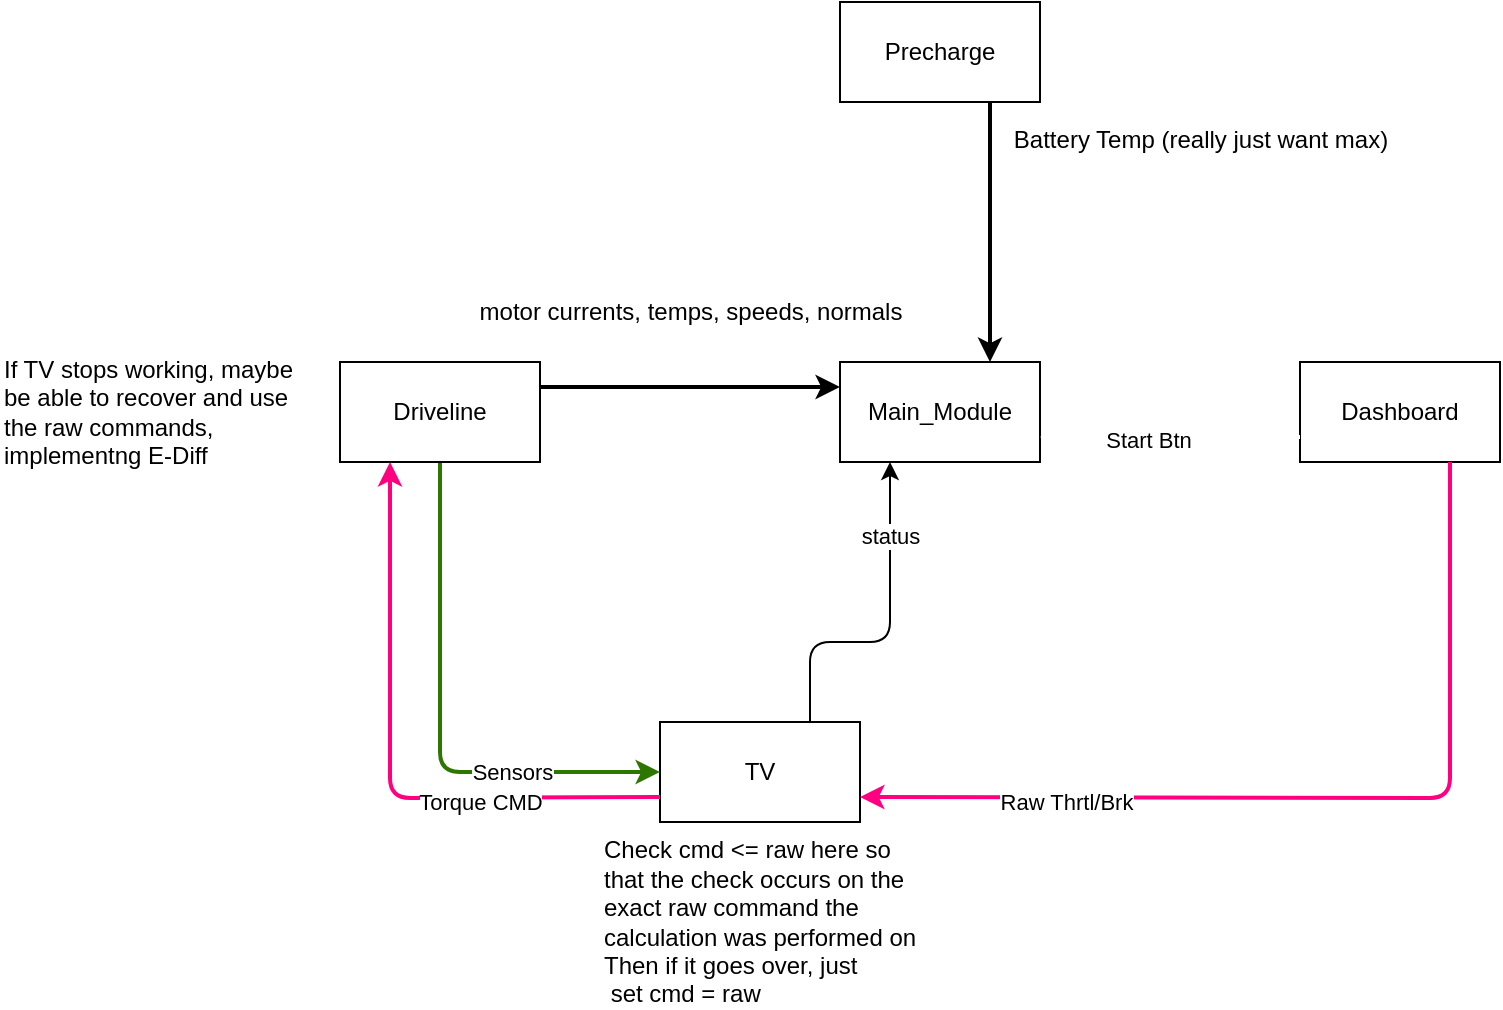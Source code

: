 <mxfile>
    <diagram id="FPN5OSCL27jijst2Dlj3" name="Page-1">
        <mxGraphModel dx="335" dy="348" grid="1" gridSize="10" guides="1" tooltips="1" connect="1" arrows="1" fold="1" page="1" pageScale="1" pageWidth="850" pageHeight="1100" math="0" shadow="0">
            <root>
                <mxCell id="0"/>
                <mxCell id="1" parent="0"/>
                <mxCell id="4" value="Main_Module" style="rounded=0;whiteSpace=wrap;html=1;" parent="1" vertex="1">
                    <mxGeometry x="460" y="290" width="100" height="50" as="geometry"/>
                </mxCell>
                <mxCell id="5" value="TV" style="rounded=0;whiteSpace=wrap;html=1;" parent="1" vertex="1">
                    <mxGeometry x="370" y="470" width="100" height="50" as="geometry"/>
                </mxCell>
                <mxCell id="16" style="edgeStyle=none;html=1;entryX=0;entryY=0.5;entryDx=0;entryDy=0;fillColor=#60a917;strokeColor=#2D7600;strokeWidth=2;" parent="1" source="6" target="5" edge="1">
                    <mxGeometry relative="1" as="geometry">
                        <Array as="points">
                            <mxPoint x="260" y="495"/>
                        </Array>
                    </mxGeometry>
                </mxCell>
                <mxCell id="17" value="Sensors" style="edgeLabel;html=1;align=center;verticalAlign=middle;resizable=0;points=[];" parent="16" vertex="1" connectable="0">
                    <mxGeometry x="0.443" relative="1" as="geometry">
                        <mxPoint as="offset"/>
                    </mxGeometry>
                </mxCell>
                <mxCell id="6" value="Driveline" style="rounded=0;whiteSpace=wrap;html=1;" parent="1" vertex="1">
                    <mxGeometry x="210" y="290" width="100" height="50" as="geometry"/>
                </mxCell>
                <mxCell id="7" value="Precharge" style="rounded=0;whiteSpace=wrap;html=1;" parent="1" vertex="1">
                    <mxGeometry x="460" y="110" width="100" height="50" as="geometry"/>
                </mxCell>
                <mxCell id="8" value="Dashboard" style="rounded=0;whiteSpace=wrap;html=1;" parent="1" vertex="1">
                    <mxGeometry x="690" y="290" width="100" height="50" as="geometry"/>
                </mxCell>
                <mxCell id="9" value="" style="endArrow=classic;html=1;fillColor=#d80073;strokeColor=#FF0080;strokeWidth=2;exitX=0.75;exitY=1;exitDx=0;exitDy=0;entryX=1;entryY=0.75;entryDx=0;entryDy=0;" parent="1" source="8" target="5" edge="1">
                    <mxGeometry width="50" height="50" relative="1" as="geometry">
                        <mxPoint x="610" y="440" as="sourcePoint"/>
                        <mxPoint x="670" y="500" as="targetPoint"/>
                        <Array as="points">
                            <mxPoint x="765" y="508"/>
                        </Array>
                    </mxGeometry>
                </mxCell>
                <mxCell id="10" value="Raw Thrtl/Brk" style="edgeLabel;html=1;align=center;verticalAlign=middle;resizable=0;points=[];" parent="9" vertex="1" connectable="0">
                    <mxGeometry x="0.555" y="2" relative="1" as="geometry">
                        <mxPoint as="offset"/>
                    </mxGeometry>
                </mxCell>
                <mxCell id="11" value="" style="endArrow=classic;html=1;strokeColor=#FF0080;strokeWidth=2;exitX=0;exitY=0.75;exitDx=0;exitDy=0;entryX=0.25;entryY=1;entryDx=0;entryDy=0;" parent="1" source="5" target="6" edge="1">
                    <mxGeometry width="50" height="50" relative="1" as="geometry">
                        <mxPoint x="450" y="470" as="sourcePoint"/>
                        <mxPoint x="500" y="420" as="targetPoint"/>
                        <Array as="points">
                            <mxPoint x="235" y="508"/>
                        </Array>
                    </mxGeometry>
                </mxCell>
                <mxCell id="12" value="Torque CMD" style="edgeLabel;html=1;align=center;verticalAlign=middle;resizable=0;points=[];" parent="11" vertex="1" connectable="0">
                    <mxGeometry x="-0.401" y="2" relative="1" as="geometry">
                        <mxPoint as="offset"/>
                    </mxGeometry>
                </mxCell>
                <mxCell id="13" value="" style="endArrow=classic;html=1;strokeColor=#FFFFFF;strokeWidth=2;entryX=1;entryY=0.75;entryDx=0;entryDy=0;exitX=0;exitY=0.75;exitDx=0;exitDy=0;" parent="1" source="8" target="4" edge="1">
                    <mxGeometry width="50" height="50" relative="1" as="geometry">
                        <mxPoint x="630" y="400" as="sourcePoint"/>
                        <mxPoint x="680" y="350" as="targetPoint"/>
                    </mxGeometry>
                </mxCell>
                <mxCell id="14" value="Start Btn&lt;br&gt;" style="edgeLabel;html=1;align=center;verticalAlign=middle;resizable=0;points=[];" parent="13" vertex="1" connectable="0">
                    <mxGeometry x="0.169" y="1" relative="1" as="geometry">
                        <mxPoint as="offset"/>
                    </mxGeometry>
                </mxCell>
                <mxCell id="15" value="Check cmd &amp;lt;= raw here so that the check occurs on the exact raw command the calculation was performed on&lt;br&gt;Then if it goes over, just&amp;nbsp; &amp;nbsp; &amp;nbsp; &amp;nbsp;set cmd = raw" style="text;html=1;strokeColor=none;fillColor=none;align=left;verticalAlign=middle;whiteSpace=wrap;rounded=0;" parent="1" vertex="1">
                    <mxGeometry x="340" y="530" width="160" height="80" as="geometry"/>
                </mxCell>
                <mxCell id="18" value="If TV stops working, maybe be able to recover and use the raw commands, implementng E-Diff" style="text;html=1;strokeColor=none;fillColor=none;align=left;verticalAlign=middle;whiteSpace=wrap;rounded=0;" parent="1" vertex="1">
                    <mxGeometry x="40" y="275" width="160" height="80" as="geometry"/>
                </mxCell>
                <mxCell id="xvZXuf1nRlJjrI34Yv9P-18" value="" style="endArrow=classic;html=1;fontSize=20;strokeWidth=2;exitX=0.75;exitY=1;exitDx=0;exitDy=0;entryX=0.75;entryY=0;entryDx=0;entryDy=0;" parent="1" source="7" target="4" edge="1">
                    <mxGeometry width="50" height="50" relative="1" as="geometry">
                        <mxPoint x="550" y="240" as="sourcePoint"/>
                        <mxPoint x="600" y="190" as="targetPoint"/>
                    </mxGeometry>
                </mxCell>
                <mxCell id="xvZXuf1nRlJjrI34Yv9P-20" value="&lt;font style=&quot;font-size: 12px&quot;&gt;Battery Temp (really just want max)&lt;/font&gt;" style="text;html=1;align=center;verticalAlign=middle;resizable=0;points=[];autosize=1;strokeColor=none;fillColor=none;fontSize=20;" parent="1" vertex="1">
                    <mxGeometry x="540" y="160" width="200" height="30" as="geometry"/>
                </mxCell>
                <mxCell id="xvZXuf1nRlJjrI34Yv9P-22" value="" style="endArrow=classic;html=1;fontSize=12;strokeWidth=2;exitX=1;exitY=0.25;exitDx=0;exitDy=0;entryX=0;entryY=0.25;entryDx=0;entryDy=0;" parent="1" source="6" target="4" edge="1">
                    <mxGeometry width="50" height="50" relative="1" as="geometry">
                        <mxPoint x="310" y="300" as="sourcePoint"/>
                        <mxPoint x="360" y="250" as="targetPoint"/>
                    </mxGeometry>
                </mxCell>
                <mxCell id="xvZXuf1nRlJjrI34Yv9P-23" value="motor currents, temps, speeds, normals" style="text;html=1;align=center;verticalAlign=middle;resizable=0;points=[];autosize=1;strokeColor=none;fillColor=none;fontSize=12;" parent="1" vertex="1">
                    <mxGeometry x="270" y="255" width="230" height="20" as="geometry"/>
                </mxCell>
                <mxCell id="19" value="" style="endArrow=classic;html=1;exitX=0.75;exitY=0;exitDx=0;exitDy=0;entryX=0.25;entryY=1;entryDx=0;entryDy=0;" edge="1" parent="1" source="5" target="4">
                    <mxGeometry width="50" height="50" relative="1" as="geometry">
                        <mxPoint x="420" y="450" as="sourcePoint"/>
                        <mxPoint x="470" y="400" as="targetPoint"/>
                        <Array as="points">
                            <mxPoint x="445" y="430"/>
                            <mxPoint x="485" y="430"/>
                        </Array>
                    </mxGeometry>
                </mxCell>
                <mxCell id="20" value="status" style="edgeLabel;html=1;align=center;verticalAlign=middle;resizable=0;points=[];" vertex="1" connectable="0" parent="19">
                    <mxGeometry x="0.562" relative="1" as="geometry">
                        <mxPoint as="offset"/>
                    </mxGeometry>
                </mxCell>
            </root>
        </mxGraphModel>
    </diagram>
    <diagram id="TpDJozWvqbrSpxkWBzT4" name="Cooling Op">
        <mxGraphModel dx="699" dy="800" grid="1" gridSize="10" guides="1" tooltips="1" connect="1" arrows="1" fold="1" page="1" pageScale="1" pageWidth="850" pageHeight="1100" math="0" shadow="0">
            <root>
                <mxCell id="zxYcH3nstRAIaQvFxBRM-0"/>
                <mxCell id="zxYcH3nstRAIaQvFxBRM-1" parent="zxYcH3nstRAIaQvFxBRM-0"/>
                <mxCell id="zxYcH3nstRAIaQvFxBRM-10" style="edgeStyle=none;html=1;entryX=0;entryY=0.5;entryDx=0;entryDy=0;fontSize=20;strokeWidth=2;" edge="1" parent="zxYcH3nstRAIaQvFxBRM-1" source="zxYcH3nstRAIaQvFxBRM-2" target="zxYcH3nstRAIaQvFxBRM-9">
                    <mxGeometry relative="1" as="geometry"/>
                </mxCell>
                <mxCell id="zxYcH3nstRAIaQvFxBRM-2" value="Temp &amp;gt; Pump on temp" style="rhombus;whiteSpace=wrap;html=1;" vertex="1" parent="zxYcH3nstRAIaQvFxBRM-1">
                    <mxGeometry x="60" y="190" width="150" height="80" as="geometry"/>
                </mxCell>
                <mxCell id="zxYcH3nstRAIaQvFxBRM-3" value="" style="endArrow=classic;html=1;strokeWidth=2;entryX=0.5;entryY=0;entryDx=0;entryDy=0;" edge="1" parent="zxYcH3nstRAIaQvFxBRM-1" target="zxYcH3nstRAIaQvFxBRM-6">
                    <mxGeometry width="50" height="50" relative="1" as="geometry">
                        <mxPoint x="134.5" y="270" as="sourcePoint"/>
                        <mxPoint x="135" y="310" as="targetPoint"/>
                    </mxGeometry>
                </mxCell>
                <mxCell id="zxYcH3nstRAIaQvFxBRM-5" style="edgeStyle=none;html=1;entryX=0.5;entryY=0;entryDx=0;entryDy=0;strokeWidth=2;" edge="1" parent="zxYcH3nstRAIaQvFxBRM-1" source="zxYcH3nstRAIaQvFxBRM-4" target="zxYcH3nstRAIaQvFxBRM-2">
                    <mxGeometry relative="1" as="geometry"/>
                </mxCell>
                <mxCell id="zxYcH3nstRAIaQvFxBRM-4" value="Thermistor Out" style="text;html=1;align=center;verticalAlign=middle;resizable=0;points=[];autosize=1;strokeColor=none;fillColor=none;" vertex="1" parent="zxYcH3nstRAIaQvFxBRM-1">
                    <mxGeometry x="85" y="150" width="100" height="20" as="geometry"/>
                </mxCell>
                <mxCell id="zxYcH3nstRAIaQvFxBRM-6" value="Turn Pump On" style="rounded=0;whiteSpace=wrap;html=1;" vertex="1" parent="zxYcH3nstRAIaQvFxBRM-1">
                    <mxGeometry x="75" y="300" width="120" height="60" as="geometry"/>
                </mxCell>
                <mxCell id="zxYcH3nstRAIaQvFxBRM-7" value="&lt;font style=&quot;font-size: 20px&quot;&gt;&lt;b&gt;T&lt;/b&gt;&lt;/font&gt;" style="text;html=1;align=center;verticalAlign=middle;resizable=0;points=[];autosize=1;strokeColor=none;fillColor=none;" vertex="1" parent="zxYcH3nstRAIaQvFxBRM-1">
                    <mxGeometry x="100" y="270" width="30" height="20" as="geometry"/>
                </mxCell>
                <mxCell id="zxYcH3nstRAIaQvFxBRM-8" value="&lt;span style=&quot;font-size: 20px&quot;&gt;&lt;b&gt;F&lt;/b&gt;&lt;/span&gt;" style="text;html=1;align=center;verticalAlign=middle;resizable=0;points=[];autosize=1;strokeColor=none;fillColor=none;" vertex="1" parent="zxYcH3nstRAIaQvFxBRM-1">
                    <mxGeometry x="195" y="200" width="30" height="20" as="geometry"/>
                </mxCell>
                <mxCell id="zxYcH3nstRAIaQvFxBRM-12" style="edgeStyle=none;html=1;fontSize=20;strokeWidth=2;" edge="1" parent="zxYcH3nstRAIaQvFxBRM-1" source="zxYcH3nstRAIaQvFxBRM-9" target="zxYcH3nstRAIaQvFxBRM-11">
                    <mxGeometry relative="1" as="geometry"/>
                </mxCell>
                <mxCell id="zxYcH3nstRAIaQvFxBRM-9" value="Temp &amp;lt; Pump off temp" style="rhombus;whiteSpace=wrap;html=1;" vertex="1" parent="zxYcH3nstRAIaQvFxBRM-1">
                    <mxGeometry x="240" y="190" width="150" height="80" as="geometry"/>
                </mxCell>
                <mxCell id="zxYcH3nstRAIaQvFxBRM-14" style="edgeStyle=none;html=1;fontSize=20;strokeWidth=2;" edge="1" parent="zxYcH3nstRAIaQvFxBRM-1" source="zxYcH3nstRAIaQvFxBRM-11" target="zxYcH3nstRAIaQvFxBRM-13">
                    <mxGeometry relative="1" as="geometry"/>
                </mxCell>
                <mxCell id="zxYcH3nstRAIaQvFxBRM-11" value="Turn Pump Off" style="rounded=0;whiteSpace=wrap;html=1;" vertex="1" parent="zxYcH3nstRAIaQvFxBRM-1">
                    <mxGeometry x="255" y="300" width="120" height="60" as="geometry"/>
                </mxCell>
                <mxCell id="zxYcH3nstRAIaQvFxBRM-13" value="Save pump off time" style="rounded=0;whiteSpace=wrap;html=1;" vertex="1" parent="zxYcH3nstRAIaQvFxBRM-1">
                    <mxGeometry x="255" y="380" width="120" height="60" as="geometry"/>
                </mxCell>
                <mxCell id="zxYcH3nstRAIaQvFxBRM-17" style="edgeStyle=none;html=1;fontSize=20;strokeWidth=2;" edge="1" parent="zxYcH3nstRAIaQvFxBRM-1" source="zxYcH3nstRAIaQvFxBRM-15" target="zxYcH3nstRAIaQvFxBRM-16">
                    <mxGeometry relative="1" as="geometry"/>
                </mxCell>
                <mxCell id="zxYcH3nstRAIaQvFxBRM-15" value="Pump off time &amp;gt; timeout&amp;nbsp;&lt;br&gt;and car on" style="rhombus;whiteSpace=wrap;html=1;" vertex="1" parent="zxYcH3nstRAIaQvFxBRM-1">
                    <mxGeometry x="430" y="190" width="150" height="80" as="geometry"/>
                </mxCell>
                <mxCell id="zxYcH3nstRAIaQvFxBRM-16" value="Turn Pump On until correct temp water reaches thermistor" style="rounded=0;whiteSpace=wrap;html=1;" vertex="1" parent="zxYcH3nstRAIaQvFxBRM-1">
                    <mxGeometry x="445" y="290" width="120" height="60" as="geometry"/>
                </mxCell>
            </root>
        </mxGraphModel>
    </diagram>
</mxfile>